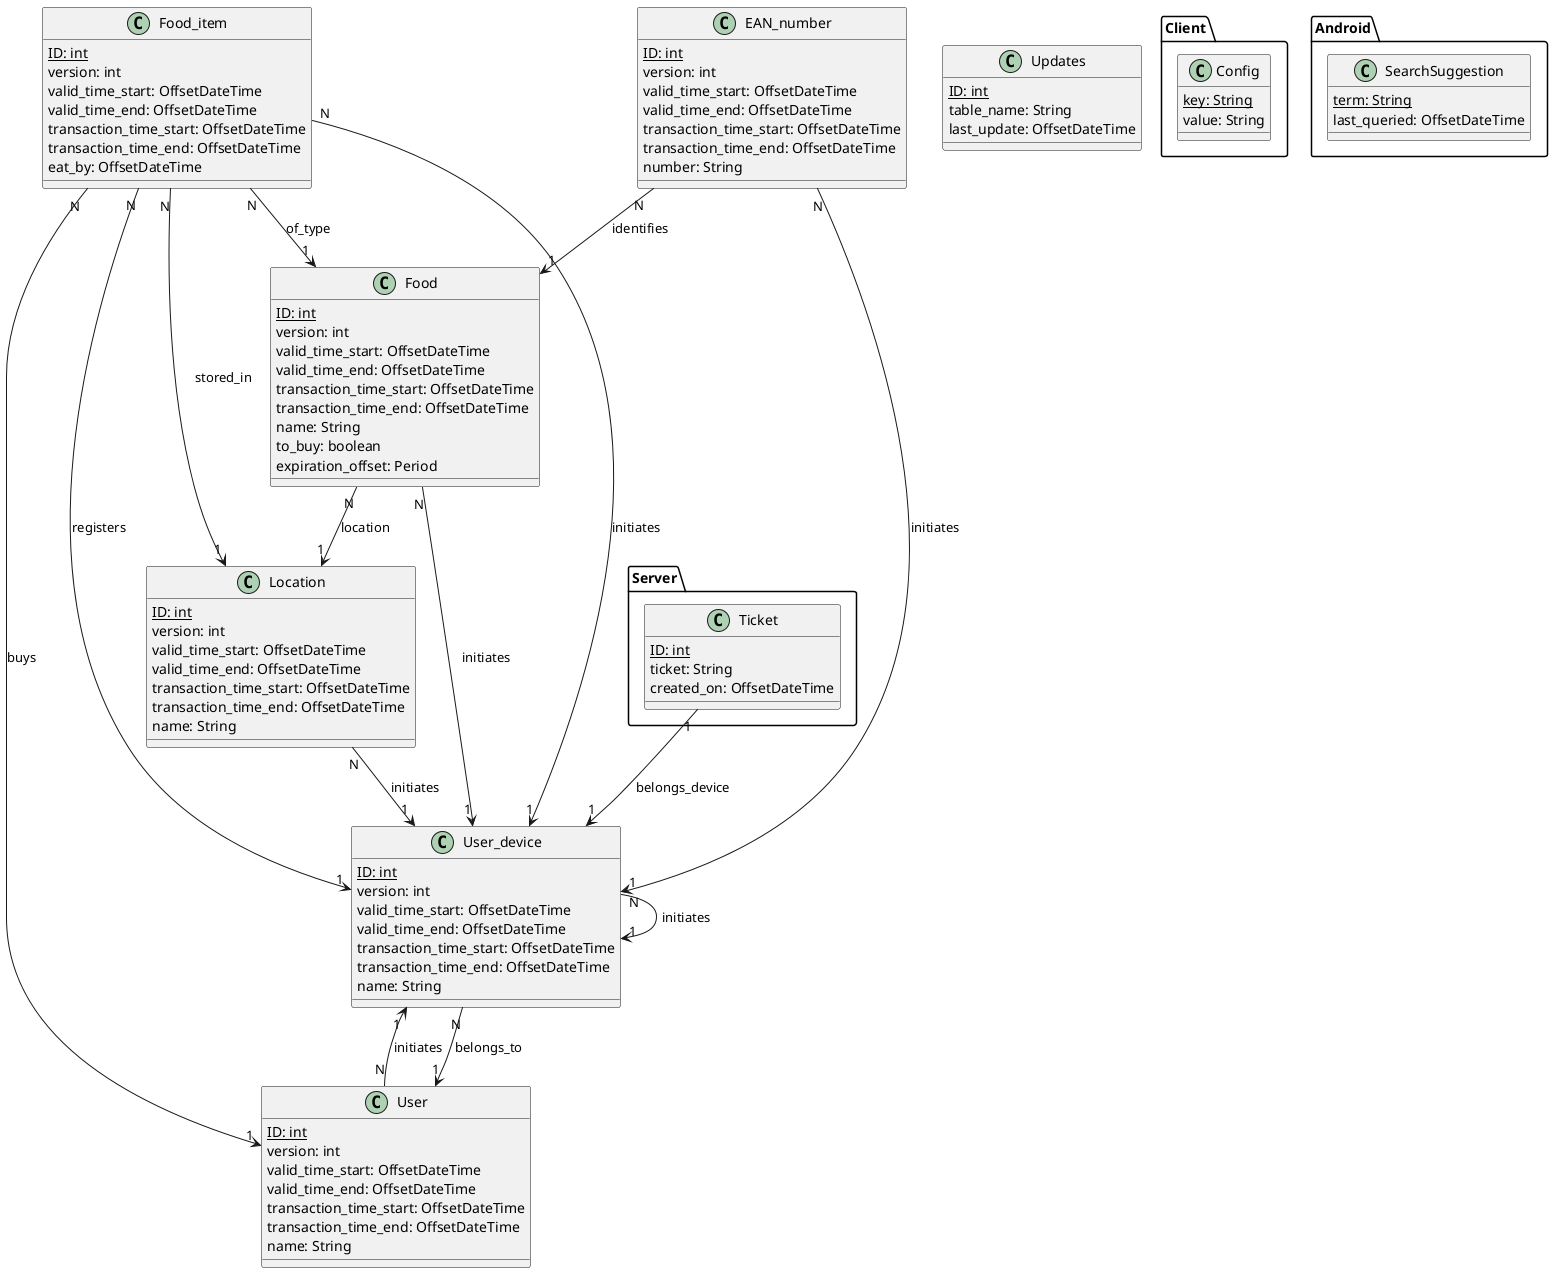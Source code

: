 @startuml

class Location {
    {static} ID: int
    version: int
    valid_time_start: OffsetDateTime
    valid_time_end: OffsetDateTime
    transaction_time_start: OffsetDateTime
    transaction_time_end: OffsetDateTime
    name: String
}

class User {
    {static} ID: int
    version: int
    valid_time_start: OffsetDateTime
    valid_time_end: OffsetDateTime
    transaction_time_start: OffsetDateTime
    transaction_time_end: OffsetDateTime
    name: String
}

class User_device {
    {static} ID: int
    version: int
    valid_time_start: OffsetDateTime
    valid_time_end: OffsetDateTime
    transaction_time_start: OffsetDateTime
    transaction_time_end: OffsetDateTime
    name: String
}

class Food {
    {static} ID: int
    version: int
    valid_time_start: OffsetDateTime
    valid_time_end: OffsetDateTime
    transaction_time_start: OffsetDateTime
    transaction_time_end: OffsetDateTime
    name: String
    to_buy: boolean
    expiration_offset: Period
}

class Food_item {
    {static} ID: int
    version: int
    valid_time_start: OffsetDateTime
    valid_time_end: OffsetDateTime
    transaction_time_start: OffsetDateTime
    transaction_time_end: OffsetDateTime
    eat_by: OffsetDateTime
}

class EAN_number {
    {static} ID: int
    version: int
    valid_time_start: OffsetDateTime
    valid_time_end: OffsetDateTime
    transaction_time_start: OffsetDateTime
    transaction_time_end: OffsetDateTime
    number: String
}

class Updates {
    {static} ID: int
    table_name: String
    last_update: OffsetDateTime
}

package Server {
    class Ticket {
        {static} ID: int
        ticket: String
        created_on: OffsetDateTime
    }
}

package Client {
    class Config {
        {static} key: String
        value: String
    }
}

package Android {
    class SearchSuggestion {
        {static} term: String
        last_queried: OffsetDateTime
    }
}

Location "N" --> "1" User_device : initiates
Food "N" --> "1" User_device : initiates
User "N" --> "1" User_device : initiates
User_device "N" --> "1" User_device : initiates
Food_item "N" --> "1" User_device : initiates
EAN_number "N" --> "1" User_device : initiates

User_device "N" --> "1" User : belongs_to

EAN_number "N" --> "1" Food : identifies

Food "N" --> "1" Location : location

Food_item "N" --> "1" Location : stored_in
Food_item "N" --> "1" Food : of_type
Food_item "N" --> "1" User : buys
Food_item "N" --> "1" User_device : registers

Ticket "1" --> "1" User_device : belongs_device

@enduml

